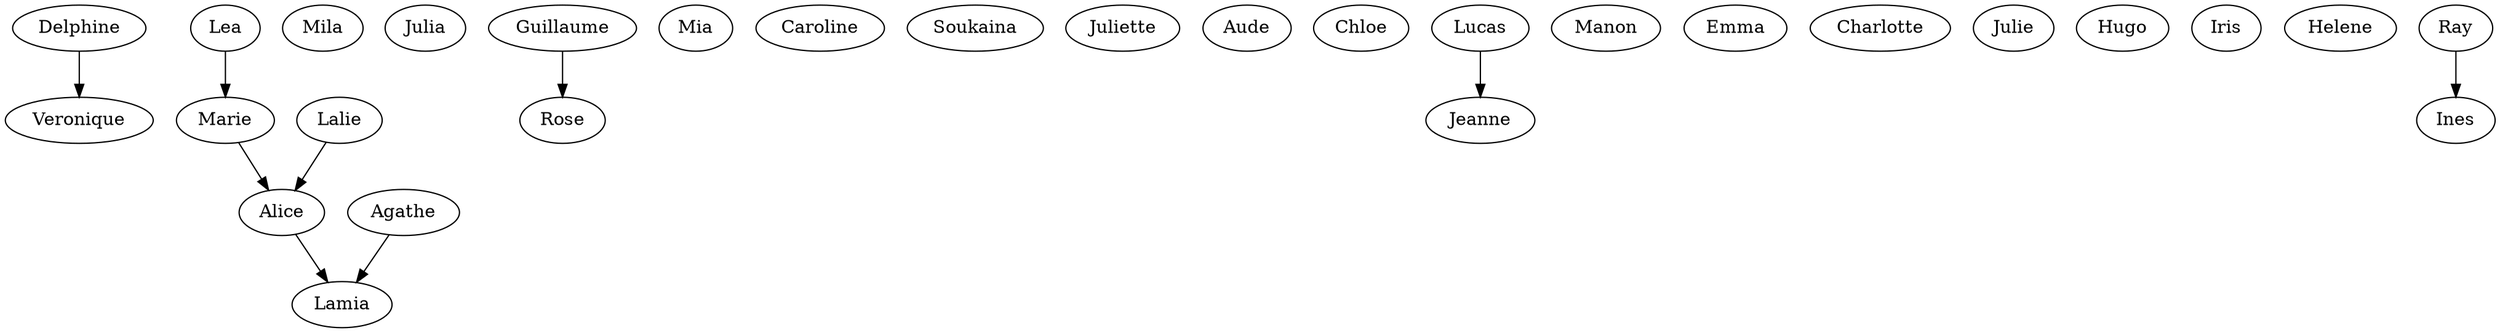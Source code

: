 strict digraph G {
  Veronique;
  Lamia;
  Mila;
  Julia;
  Lamia;
  Rose;
  Lamia;
  Guillaume;
  Mia;
  Alice;
  Lamia;
  Veronique;
  Lea;
  Caroline;
  Marie;
  Marie;
  Lamia;
  Soukaina;
  Lamia;
  Juliette;
  Aude;
  Chloe;
  Juliette;
  Lucas;
  Manon;
  Jeanne;
  Emma;
  Charlotte;
  Aude;
  Mia;
  Alice;
  Lamia;
  Julie;
  Lalie;
  Alice;
  Caroline;
  Hugo;
  Iris;
  Delphine;
  Mia;
  Lalie;
  Helene;
  Veronique;
  Agathe;
  Mia;
  Ines;
  Chloe;
  Ray;
  Charlotte;
  Guillaume -> Rose;
  Lea -> Marie;
  Marie -> Alice;
  Lucas -> Jeanne;
  Alice -> Lamia;
  Delphine -> Veronique;
  Lalie -> Alice;
  Agathe -> Lamia;
  Ray -> Ines;
}
